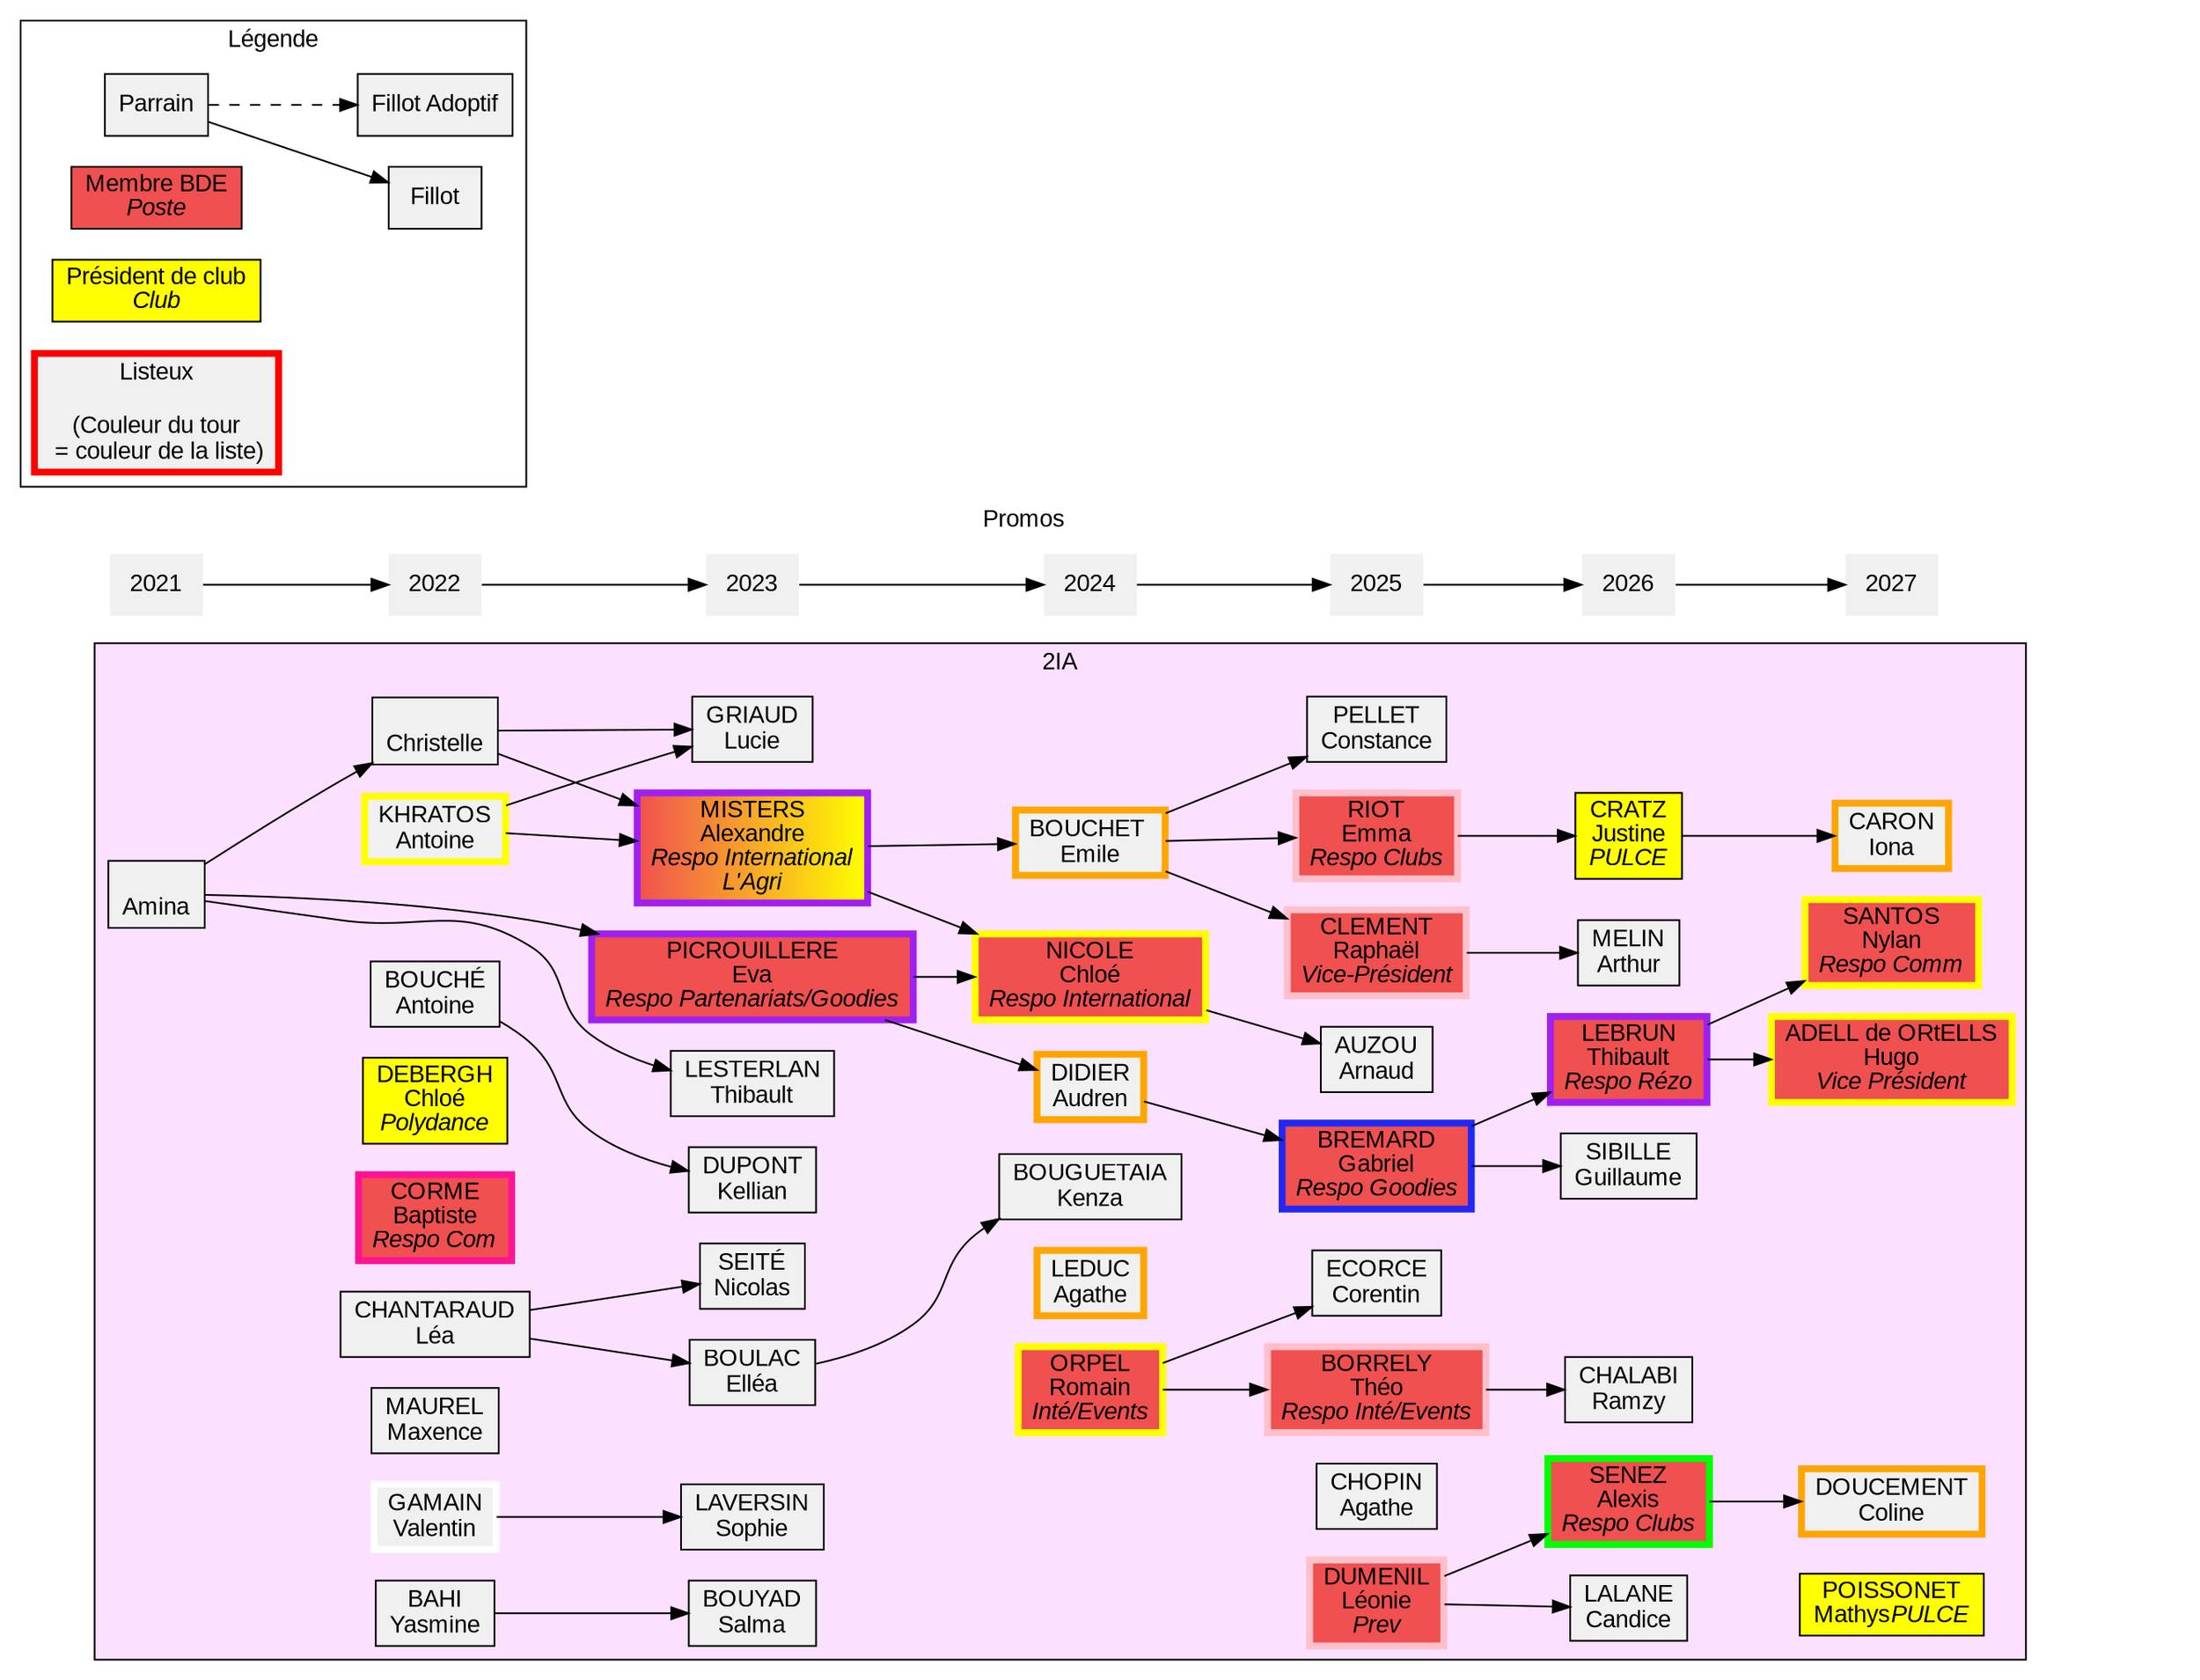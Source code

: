 digraph iia {
	graph [
		charset = "UTF-8";
		style = filled;
		fontname = "Arial";
	];

	node [
		shape = box;
		style = filled;
		fillcolor = "#f0f0f0";
		fontname = "Arial";
	];

	rankdir = LR;

	subgraph cluster_promos {
		label = "Promos";
		penwidth = 0;
		color = none;
		node [shape = none];

		"2021" -> "2022" -> "2023" -> "2024" -> "2025" -> "2026" -> "2027";
	}
    	subgraph cluster_legende {
		label = "Légende";
		fillcolor = none;

		leg_parrain	[label = "Parrain"];
		leg_fillot	[label = "Fillot"];
		leg_fillotadop	[label = "Fillot Adoptif"];
		leg_BDE		[label = <Membre BDE<BR/><I>Poste</I>> fillcolor="#f05050"];
		leg_prez	[label = <Président de club<BR/><I>Club</I>> fillcolor="yellow"];
		leg_listeux	[label = "Listeux\n\n(Couleur du tour\n = couleur de la liste)" penwidth=4 color="red"];

		leg_parrain -> leg_fillot;
		leg_parrain -> leg_fillotadop [style = "dashed"];
	}
	
	subgraph cluster_2IA {
		label = "2IA";
		fillcolor = "#FCE0FF";

		{ rank="same";
			amina		[label = "\nAmina"];
		}

		{ rank="same";
			antoinebouch	[label = "BOUCHÉ\nAntoine"];
			antoinekhra	[label = "KHRATOS\nAntoine" penwidth=4 color="yellow"];
			chloedeb	[label = <DEBERGH<BR/>Chloé<BR/><I>Polydance</I>> fillcolor="yellow"];
			christelle	[label = "\nChristelle"];
			joker		[label = <CORME<BR/>Baptiste<BR/><I>Respo Com</I>> fillcolor="#f05050" penwidth=4 color="deeppink"];
			leachantar	[label = "CHANTARAUD\nLéa"];
			maxencemor	[label = "MAUREL\nMaxence"];
			valentingam	[label = "GAMAIN\nValentin" penwidth=4 color="white"];
			yasminebahi	[label = "BAHI\nYasmine"];
		}
		amina -> christelle;


		{ rank="same";
			evapicrou	[label = <PICROUILLERE<BR/>Eva<BR/><I>Respo Partenariats/Goodies</I>> fillcolor="#f05050" penwidth=4 color="purple"];
			
			
			kelliandup	[label = "DUPONT\nKellian"];
			luciegria	[label = "GRIAUD\nLucie"];
			nicolatseite	[label = "SEITÉ\nNicolas"];
			elboulac	[label = "BOULAC\nElléa"];
			salmabouyad	[label = "BOUYAD\nSalma"];
			smitty		[label = <MISTERS<BR/>Alexandre<BR/><I>Respo International<BR/>L'Agri</I>> fillcolor="#f05050:yellow" penwidth=4 color="purple"];
			sophielaver	[label = "LAVERSIN\nSophie"];
			thibaultleste	[label = "LESTERLAN\nThibault"];

			//portalSE	[label = " \nSE\n " shape="ellipse" penwidth=6 color="orange" fillcolor="#FFE0E0"];
		}
		amina -> evapicrou;
		amina -> thibaultleste;
		antoinebouch -> kelliandup;
		antoinekhra -> luciegria;
		antoinekhra -> smitty;
		christelle -> luciegria;
		christelle -> smitty;
		leachantar -> nicolatseite;
		leachantar -> elboulac;
		valentingam -> sophielaver;
		yasminebahi -> salmabouyad;

		{ rank="same";
			chloenico	[label = <NICOLE<BR/>Chloé<BR/><I>Respo International</I>> fillcolor="#f05050" penwidth=4 color="yellow"];
			didieraud	[label = "DIDIER\nAudren" penwidth=4 color="orange"];
			emilebct	[label = "BOUCHET \nEmile" penwidth=4 color="orange"];
			agatleduc	[label = "LEDUC\nAgathe" penwidth=4 color="orange"];
			romainorp	[label = <ORPEL<BR/>Romain<BR/><I>Inté/Events</I>> fillcolor="#f05050" penwidth=4 color="yellow"];
			kbouguetaia [label="BOUGUETAIA\nKenza"];

		}
		elboulac -> kbouguetaia;
		evapicrou -> chloenico;
		evapicrou -> didieraud;
		smitty -> chloenico;
		smitty -> emilebct;
		
		{ rank="same";
			arnaudauz  [label = "AUZOU\nArnaud"];
			constancep [label = "PELLET\nConstance"];
			agathechop [label = "CHOPIN\nAgathe"];
			raphaelcle [label = <CLEMENT<BR/>Raphaël<BR/><I>Vice-Président</I>> fillcolor="#f05050" penwidth=4 color="pink"];
			emmariot   [label = <RIOT<BR/>Emma<BR/><I>Respo Clubs</I>> fillcolor="#f05050" penwidth=4 color="pink"];
			ldumenil   [label = <DUMENIL<BR/>Léonie<BR/><I>Prev</I>> fillcolor="#f05050" penwidth=4 color="pink"];
			corentinec [label = "ECORCE\nCorentin"];
			theoborel  [label = <BORRELY<BR/>Théo<BR/><I>Respo Inté/Events</I>> fillcolor="#f05050" penwidth=4 color="pink"]; 
			gabrielbr  [label = <BREMARD<BR/>Gabriel<BR/><I>Respo Goodies</I>> fillcolor="#f05050" penwidth=4 color="#2128f5"];
		}
		romainorp -> corentinec;
		romainorp -> theoborel;
		emilebct -> constancep;
		emilebct -> raphaelcle;
		emilebct -> emmariot;
		chloenico->arnaudauz;
		didieraud -> gabrielbr;


		{ rank="same";
			amelin 		[label = "MELIN\nArthur"];
			rchalabi    [label = "CHALABI\nRamzy"];
			asenez 		[label = <SENEZ<BR/>Alexis<BR/><I>Respo Clubs</I>> fillcolor="#f05050" penwidth=4 color="green"];
			tlebrun 	[label = <LEBRUN<BR/>Thibault<BR/><I>Respo Rézo</I>> fillcolor="#f05050" penwidth=4 color="purple"];
			jcratz		[label =<CRATZ<BR/>Justine<BR/><I>PULCE</I>> fillcolor="yellow"];
			clalance	[label = "LALANE\nCandice"];
			gsibille 	[label = "SIBILLE\nGuillaume"];

		}
			theoborel ->rchalabi
			raphaelcle->amelin;
			ldumenil->asenez;
			ldumenil->clalance;
			gabrielbr->tlebrun;
			gabrielbr->gsibille;
			emmariot->jcratz;
		
		//portalSE -> romainorp [style=dashed penwidth=2 color="#f05050"];

		{ rank="same";
			mpoissonet 		[label = <POISSONET<BR/>Mathys<I>PULCE</I>> fillcolor="yellow"];
			hadell 	   		[label = <ADELL de ORtELLS<BR/>Hugo<BR/><I>Vice Président</I>> fillcolor="#f05050" penwidth=4 color="yellow"];
			icaron 			[label = <CARON<BR/>Iona<BR/>>  penwidth=4 color="orange"];
			cdoucement 		[label = <DOUCEMENT<BR/>Coline<BR/>> penwidth=4 color="orange"];
			nsantos			[label =<SANTOS<BR/>Nylan<BR/><I>Respo Comm</I>> fillcolor="#f05050" penwidth=4 color="yellow"];
		}
		//Mathys -> mpoissonet;
		// Mathys -> mpoissonet [style=dashed];
		tlebrun -> hadell;
		//hugo -> hadell [style=dashed];
		jcratz -> icaron;
		asenez -> cdoucement;
		tlebrun -> nsantos;
		
	}

	endnode [style=invis];

	hadell -> endnode [style=invis];
	"2027" -> endnode [style=invis];
}
